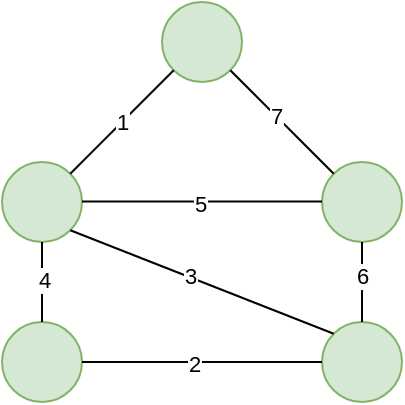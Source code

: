 <mxfile version="16.6.5" type="github">
  <diagram id="RN-FkS96e6hhWfDB8mtt" name="Page-1">
    <mxGraphModel dx="485" dy="331" grid="1" gridSize="10" guides="1" tooltips="1" connect="1" arrows="1" fold="1" page="1" pageScale="1" pageWidth="827" pageHeight="1169" math="0" shadow="0">
      <root>
        <mxCell id="0" />
        <mxCell id="1" parent="0" />
        <mxCell id="sfJVFUZ6SmEvr22V_r6v-1" value="" style="ellipse;whiteSpace=wrap;html=1;aspect=fixed;fillColor=#d5e8d4;strokeColor=#82b366;" vertex="1" parent="1">
          <mxGeometry x="200" y="120" width="40" height="40" as="geometry" />
        </mxCell>
        <mxCell id="sfJVFUZ6SmEvr22V_r6v-2" value="" style="ellipse;whiteSpace=wrap;html=1;aspect=fixed;fillColor=#d5e8d4;strokeColor=#82b366;" vertex="1" parent="1">
          <mxGeometry x="120" y="200" width="40" height="40" as="geometry" />
        </mxCell>
        <mxCell id="sfJVFUZ6SmEvr22V_r6v-3" value="" style="ellipse;whiteSpace=wrap;html=1;aspect=fixed;fillColor=#d5e8d4;strokeColor=#82b366;" vertex="1" parent="1">
          <mxGeometry x="280" y="200" width="40" height="40" as="geometry" />
        </mxCell>
        <mxCell id="sfJVFUZ6SmEvr22V_r6v-4" value="" style="ellipse;whiteSpace=wrap;html=1;aspect=fixed;fillColor=#d5e8d4;strokeColor=#82b366;" vertex="1" parent="1">
          <mxGeometry x="120" y="280" width="40" height="40" as="geometry" />
        </mxCell>
        <mxCell id="sfJVFUZ6SmEvr22V_r6v-5" value="" style="ellipse;whiteSpace=wrap;html=1;aspect=fixed;fillColor=#d5e8d4;strokeColor=#82b366;" vertex="1" parent="1">
          <mxGeometry x="280" y="280" width="40" height="40" as="geometry" />
        </mxCell>
        <mxCell id="sfJVFUZ6SmEvr22V_r6v-6" value="" style="endArrow=none;html=1;rounded=0;entryX=0;entryY=1;entryDx=0;entryDy=0;exitX=1;exitY=0;exitDx=0;exitDy=0;" edge="1" parent="1" source="sfJVFUZ6SmEvr22V_r6v-2" target="sfJVFUZ6SmEvr22V_r6v-1">
          <mxGeometry width="50" height="50" relative="1" as="geometry">
            <mxPoint x="90" y="165" as="sourcePoint" />
            <mxPoint x="140" y="115" as="targetPoint" />
          </mxGeometry>
        </mxCell>
        <mxCell id="sfJVFUZ6SmEvr22V_r6v-13" value="1" style="edgeLabel;html=1;align=center;verticalAlign=middle;resizable=0;points=[];" vertex="1" connectable="0" parent="sfJVFUZ6SmEvr22V_r6v-6">
          <mxGeometry x="0.002" relative="1" as="geometry">
            <mxPoint as="offset" />
          </mxGeometry>
        </mxCell>
        <mxCell id="sfJVFUZ6SmEvr22V_r6v-7" value="" style="endArrow=none;html=1;rounded=0;entryX=1;entryY=1;entryDx=0;entryDy=0;exitX=0;exitY=0;exitDx=0;exitDy=0;" edge="1" parent="1" source="sfJVFUZ6SmEvr22V_r6v-3" target="sfJVFUZ6SmEvr22V_r6v-1">
          <mxGeometry width="50" height="50" relative="1" as="geometry">
            <mxPoint x="164.142" y="215.858" as="sourcePoint" />
            <mxPoint x="215.858" y="164.142" as="targetPoint" />
          </mxGeometry>
        </mxCell>
        <mxCell id="sfJVFUZ6SmEvr22V_r6v-14" value="7" style="edgeLabel;html=1;align=center;verticalAlign=middle;resizable=0;points=[];" vertex="1" connectable="0" parent="sfJVFUZ6SmEvr22V_r6v-7">
          <mxGeometry x="0.136" relative="1" as="geometry">
            <mxPoint as="offset" />
          </mxGeometry>
        </mxCell>
        <mxCell id="sfJVFUZ6SmEvr22V_r6v-8" value="" style="endArrow=none;html=1;rounded=0;exitX=0.5;exitY=1;exitDx=0;exitDy=0;entryX=0.5;entryY=0;entryDx=0;entryDy=0;" edge="1" parent="1" source="sfJVFUZ6SmEvr22V_r6v-2" target="sfJVFUZ6SmEvr22V_r6v-4">
          <mxGeometry width="50" height="50" relative="1" as="geometry">
            <mxPoint x="280" y="230" as="sourcePoint" />
            <mxPoint x="330" y="180" as="targetPoint" />
          </mxGeometry>
        </mxCell>
        <mxCell id="sfJVFUZ6SmEvr22V_r6v-16" value="4" style="edgeLabel;html=1;align=center;verticalAlign=middle;resizable=0;points=[];" vertex="1" connectable="0" parent="sfJVFUZ6SmEvr22V_r6v-8">
          <mxGeometry x="-0.05" y="1" relative="1" as="geometry">
            <mxPoint as="offset" />
          </mxGeometry>
        </mxCell>
        <mxCell id="sfJVFUZ6SmEvr22V_r6v-9" value="" style="endArrow=none;html=1;rounded=0;exitX=0.5;exitY=1;exitDx=0;exitDy=0;entryX=0.5;entryY=0;entryDx=0;entryDy=0;" edge="1" parent="1" source="sfJVFUZ6SmEvr22V_r6v-3" target="sfJVFUZ6SmEvr22V_r6v-5">
          <mxGeometry width="50" height="50" relative="1" as="geometry">
            <mxPoint x="150" y="250" as="sourcePoint" />
            <mxPoint x="150" y="290" as="targetPoint" />
          </mxGeometry>
        </mxCell>
        <mxCell id="sfJVFUZ6SmEvr22V_r6v-18" value="6" style="edgeLabel;html=1;align=center;verticalAlign=middle;resizable=0;points=[];" vertex="1" connectable="0" parent="sfJVFUZ6SmEvr22V_r6v-9">
          <mxGeometry x="-0.178" relative="1" as="geometry">
            <mxPoint as="offset" />
          </mxGeometry>
        </mxCell>
        <mxCell id="sfJVFUZ6SmEvr22V_r6v-10" value="" style="endArrow=none;html=1;rounded=0;exitX=1;exitY=0.5;exitDx=0;exitDy=0;entryX=0;entryY=0.5;entryDx=0;entryDy=0;" edge="1" parent="1" source="sfJVFUZ6SmEvr22V_r6v-4" target="sfJVFUZ6SmEvr22V_r6v-5">
          <mxGeometry width="50" height="50" relative="1" as="geometry">
            <mxPoint x="280" y="290" as="sourcePoint" />
            <mxPoint x="330" y="240" as="targetPoint" />
          </mxGeometry>
        </mxCell>
        <mxCell id="sfJVFUZ6SmEvr22V_r6v-19" value="2" style="edgeLabel;html=1;align=center;verticalAlign=middle;resizable=0;points=[];" vertex="1" connectable="0" parent="sfJVFUZ6SmEvr22V_r6v-10">
          <mxGeometry x="-0.075" y="-1" relative="1" as="geometry">
            <mxPoint as="offset" />
          </mxGeometry>
        </mxCell>
        <mxCell id="sfJVFUZ6SmEvr22V_r6v-11" value="" style="endArrow=none;html=1;rounded=0;exitX=1;exitY=0.5;exitDx=0;exitDy=0;entryX=0;entryY=0.5;entryDx=0;entryDy=0;" edge="1" parent="1">
          <mxGeometry width="50" height="50" relative="1" as="geometry">
            <mxPoint x="160" y="219.74" as="sourcePoint" />
            <mxPoint x="280" y="219.74" as="targetPoint" />
          </mxGeometry>
        </mxCell>
        <mxCell id="sfJVFUZ6SmEvr22V_r6v-15" value="5" style="edgeLabel;html=1;align=center;verticalAlign=middle;resizable=0;points=[];" vertex="1" connectable="0" parent="sfJVFUZ6SmEvr22V_r6v-11">
          <mxGeometry x="-0.024" y="-1" relative="1" as="geometry">
            <mxPoint as="offset" />
          </mxGeometry>
        </mxCell>
        <mxCell id="sfJVFUZ6SmEvr22V_r6v-12" value="" style="endArrow=none;html=1;rounded=0;exitX=1;exitY=1;exitDx=0;exitDy=0;entryX=0;entryY=0;entryDx=0;entryDy=0;" edge="1" parent="1" source="sfJVFUZ6SmEvr22V_r6v-2" target="sfJVFUZ6SmEvr22V_r6v-5">
          <mxGeometry width="50" height="50" relative="1" as="geometry">
            <mxPoint x="280" y="290" as="sourcePoint" />
            <mxPoint x="330" y="240" as="targetPoint" />
          </mxGeometry>
        </mxCell>
        <mxCell id="sfJVFUZ6SmEvr22V_r6v-17" value="3" style="edgeLabel;html=1;align=center;verticalAlign=middle;resizable=0;points=[];" vertex="1" connectable="0" parent="sfJVFUZ6SmEvr22V_r6v-12">
          <mxGeometry x="-0.095" y="1" relative="1" as="geometry">
            <mxPoint as="offset" />
          </mxGeometry>
        </mxCell>
      </root>
    </mxGraphModel>
  </diagram>
</mxfile>
